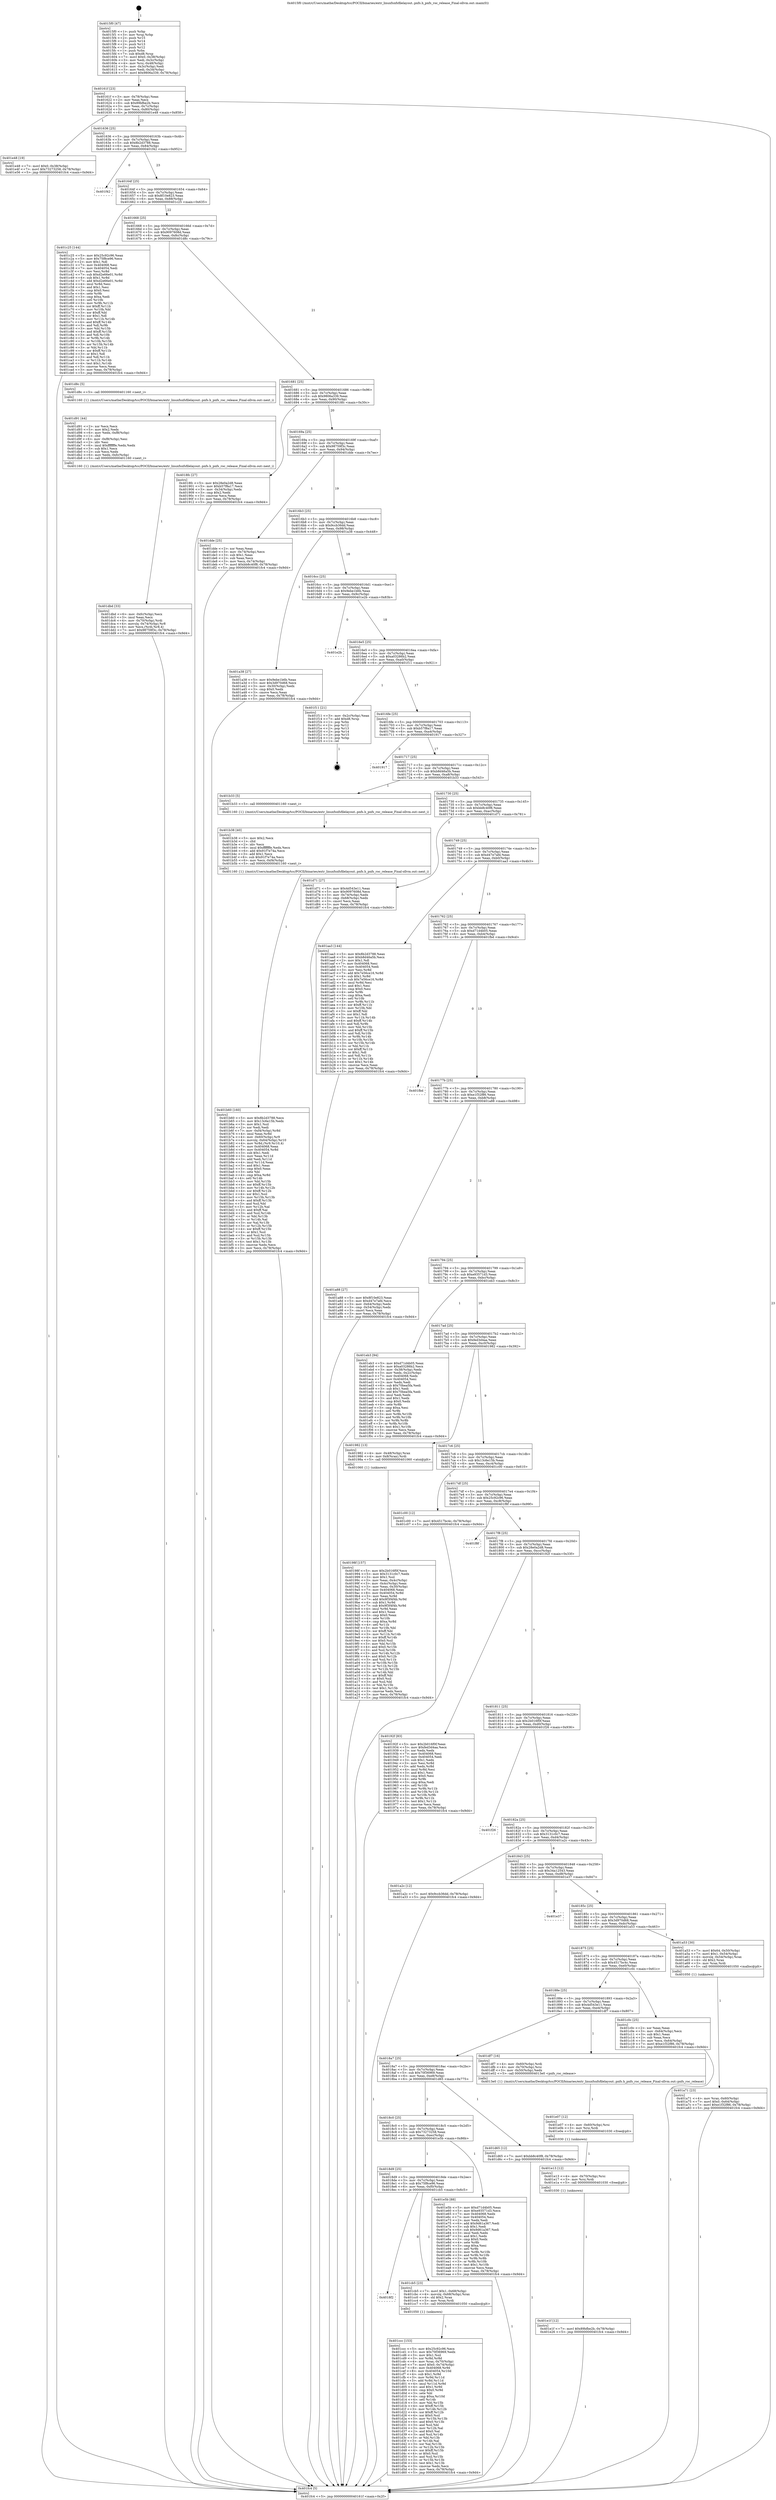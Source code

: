 digraph "0x4015f0" {
  label = "0x4015f0 (/mnt/c/Users/mathe/Desktop/tcc/POCII/binaries/extr_linuxfsnfsfilelayout..pnfs.h_pnfs_roc_release_Final-ollvm.out::main(0))"
  labelloc = "t"
  node[shape=record]

  Entry [label="",width=0.3,height=0.3,shape=circle,fillcolor=black,style=filled]
  "0x40161f" [label="{
     0x40161f [23]\l
     | [instrs]\l
     &nbsp;&nbsp;0x40161f \<+3\>: mov -0x78(%rbp),%eax\l
     &nbsp;&nbsp;0x401622 \<+2\>: mov %eax,%ecx\l
     &nbsp;&nbsp;0x401624 \<+6\>: sub $0x89bfbe2b,%ecx\l
     &nbsp;&nbsp;0x40162a \<+3\>: mov %eax,-0x7c(%rbp)\l
     &nbsp;&nbsp;0x40162d \<+3\>: mov %ecx,-0x80(%rbp)\l
     &nbsp;&nbsp;0x401630 \<+6\>: je 0000000000401e48 \<main+0x858\>\l
  }"]
  "0x401e48" [label="{
     0x401e48 [19]\l
     | [instrs]\l
     &nbsp;&nbsp;0x401e48 \<+7\>: movl $0x0,-0x38(%rbp)\l
     &nbsp;&nbsp;0x401e4f \<+7\>: movl $0x73273258,-0x78(%rbp)\l
     &nbsp;&nbsp;0x401e56 \<+5\>: jmp 0000000000401fc4 \<main+0x9d4\>\l
  }"]
  "0x401636" [label="{
     0x401636 [25]\l
     | [instrs]\l
     &nbsp;&nbsp;0x401636 \<+5\>: jmp 000000000040163b \<main+0x4b\>\l
     &nbsp;&nbsp;0x40163b \<+3\>: mov -0x7c(%rbp),%eax\l
     &nbsp;&nbsp;0x40163e \<+5\>: sub $0x8b2d3788,%eax\l
     &nbsp;&nbsp;0x401643 \<+6\>: mov %eax,-0x84(%rbp)\l
     &nbsp;&nbsp;0x401649 \<+6\>: je 0000000000401f42 \<main+0x952\>\l
  }"]
  Exit [label="",width=0.3,height=0.3,shape=circle,fillcolor=black,style=filled,peripheries=2]
  "0x401f42" [label="{
     0x401f42\l
  }", style=dashed]
  "0x40164f" [label="{
     0x40164f [25]\l
     | [instrs]\l
     &nbsp;&nbsp;0x40164f \<+5\>: jmp 0000000000401654 \<main+0x64\>\l
     &nbsp;&nbsp;0x401654 \<+3\>: mov -0x7c(%rbp),%eax\l
     &nbsp;&nbsp;0x401657 \<+5\>: sub $0x8f10e823,%eax\l
     &nbsp;&nbsp;0x40165c \<+6\>: mov %eax,-0x88(%rbp)\l
     &nbsp;&nbsp;0x401662 \<+6\>: je 0000000000401c25 \<main+0x635\>\l
  }"]
  "0x401e1f" [label="{
     0x401e1f [12]\l
     | [instrs]\l
     &nbsp;&nbsp;0x401e1f \<+7\>: movl $0x89bfbe2b,-0x78(%rbp)\l
     &nbsp;&nbsp;0x401e26 \<+5\>: jmp 0000000000401fc4 \<main+0x9d4\>\l
  }"]
  "0x401c25" [label="{
     0x401c25 [144]\l
     | [instrs]\l
     &nbsp;&nbsp;0x401c25 \<+5\>: mov $0x25c92c96,%eax\l
     &nbsp;&nbsp;0x401c2a \<+5\>: mov $0x75f8ce96,%ecx\l
     &nbsp;&nbsp;0x401c2f \<+2\>: mov $0x1,%dl\l
     &nbsp;&nbsp;0x401c31 \<+7\>: mov 0x404068,%esi\l
     &nbsp;&nbsp;0x401c38 \<+7\>: mov 0x404054,%edi\l
     &nbsp;&nbsp;0x401c3f \<+3\>: mov %esi,%r8d\l
     &nbsp;&nbsp;0x401c42 \<+7\>: sub $0xd2e66e01,%r8d\l
     &nbsp;&nbsp;0x401c49 \<+4\>: sub $0x1,%r8d\l
     &nbsp;&nbsp;0x401c4d \<+7\>: add $0xd2e66e01,%r8d\l
     &nbsp;&nbsp;0x401c54 \<+4\>: imul %r8d,%esi\l
     &nbsp;&nbsp;0x401c58 \<+3\>: and $0x1,%esi\l
     &nbsp;&nbsp;0x401c5b \<+3\>: cmp $0x0,%esi\l
     &nbsp;&nbsp;0x401c5e \<+4\>: sete %r9b\l
     &nbsp;&nbsp;0x401c62 \<+3\>: cmp $0xa,%edi\l
     &nbsp;&nbsp;0x401c65 \<+4\>: setl %r10b\l
     &nbsp;&nbsp;0x401c69 \<+3\>: mov %r9b,%r11b\l
     &nbsp;&nbsp;0x401c6c \<+4\>: xor $0xff,%r11b\l
     &nbsp;&nbsp;0x401c70 \<+3\>: mov %r10b,%bl\l
     &nbsp;&nbsp;0x401c73 \<+3\>: xor $0xff,%bl\l
     &nbsp;&nbsp;0x401c76 \<+3\>: xor $0x1,%dl\l
     &nbsp;&nbsp;0x401c79 \<+3\>: mov %r11b,%r14b\l
     &nbsp;&nbsp;0x401c7c \<+4\>: and $0xff,%r14b\l
     &nbsp;&nbsp;0x401c80 \<+3\>: and %dl,%r9b\l
     &nbsp;&nbsp;0x401c83 \<+3\>: mov %bl,%r15b\l
     &nbsp;&nbsp;0x401c86 \<+4\>: and $0xff,%r15b\l
     &nbsp;&nbsp;0x401c8a \<+3\>: and %dl,%r10b\l
     &nbsp;&nbsp;0x401c8d \<+3\>: or %r9b,%r14b\l
     &nbsp;&nbsp;0x401c90 \<+3\>: or %r10b,%r15b\l
     &nbsp;&nbsp;0x401c93 \<+3\>: xor %r15b,%r14b\l
     &nbsp;&nbsp;0x401c96 \<+3\>: or %bl,%r11b\l
     &nbsp;&nbsp;0x401c99 \<+4\>: xor $0xff,%r11b\l
     &nbsp;&nbsp;0x401c9d \<+3\>: or $0x1,%dl\l
     &nbsp;&nbsp;0x401ca0 \<+3\>: and %dl,%r11b\l
     &nbsp;&nbsp;0x401ca3 \<+3\>: or %r11b,%r14b\l
     &nbsp;&nbsp;0x401ca6 \<+4\>: test $0x1,%r14b\l
     &nbsp;&nbsp;0x401caa \<+3\>: cmovne %ecx,%eax\l
     &nbsp;&nbsp;0x401cad \<+3\>: mov %eax,-0x78(%rbp)\l
     &nbsp;&nbsp;0x401cb0 \<+5\>: jmp 0000000000401fc4 \<main+0x9d4\>\l
  }"]
  "0x401668" [label="{
     0x401668 [25]\l
     | [instrs]\l
     &nbsp;&nbsp;0x401668 \<+5\>: jmp 000000000040166d \<main+0x7d\>\l
     &nbsp;&nbsp;0x40166d \<+3\>: mov -0x7c(%rbp),%eax\l
     &nbsp;&nbsp;0x401670 \<+5\>: sub $0x9097608d,%eax\l
     &nbsp;&nbsp;0x401675 \<+6\>: mov %eax,-0x8c(%rbp)\l
     &nbsp;&nbsp;0x40167b \<+6\>: je 0000000000401d8c \<main+0x79c\>\l
  }"]
  "0x401e13" [label="{
     0x401e13 [12]\l
     | [instrs]\l
     &nbsp;&nbsp;0x401e13 \<+4\>: mov -0x70(%rbp),%rsi\l
     &nbsp;&nbsp;0x401e17 \<+3\>: mov %rsi,%rdi\l
     &nbsp;&nbsp;0x401e1a \<+5\>: call 0000000000401030 \<free@plt\>\l
     | [calls]\l
     &nbsp;&nbsp;0x401030 \{1\} (unknown)\l
  }"]
  "0x401d8c" [label="{
     0x401d8c [5]\l
     | [instrs]\l
     &nbsp;&nbsp;0x401d8c \<+5\>: call 0000000000401160 \<next_i\>\l
     | [calls]\l
     &nbsp;&nbsp;0x401160 \{1\} (/mnt/c/Users/mathe/Desktop/tcc/POCII/binaries/extr_linuxfsnfsfilelayout..pnfs.h_pnfs_roc_release_Final-ollvm.out::next_i)\l
  }"]
  "0x401681" [label="{
     0x401681 [25]\l
     | [instrs]\l
     &nbsp;&nbsp;0x401681 \<+5\>: jmp 0000000000401686 \<main+0x96\>\l
     &nbsp;&nbsp;0x401686 \<+3\>: mov -0x7c(%rbp),%eax\l
     &nbsp;&nbsp;0x401689 \<+5\>: sub $0x9806a339,%eax\l
     &nbsp;&nbsp;0x40168e \<+6\>: mov %eax,-0x90(%rbp)\l
     &nbsp;&nbsp;0x401694 \<+6\>: je 00000000004018fc \<main+0x30c\>\l
  }"]
  "0x401e07" [label="{
     0x401e07 [12]\l
     | [instrs]\l
     &nbsp;&nbsp;0x401e07 \<+4\>: mov -0x60(%rbp),%rsi\l
     &nbsp;&nbsp;0x401e0b \<+3\>: mov %rsi,%rdi\l
     &nbsp;&nbsp;0x401e0e \<+5\>: call 0000000000401030 \<free@plt\>\l
     | [calls]\l
     &nbsp;&nbsp;0x401030 \{1\} (unknown)\l
  }"]
  "0x4018fc" [label="{
     0x4018fc [27]\l
     | [instrs]\l
     &nbsp;&nbsp;0x4018fc \<+5\>: mov $0x28e0a2d8,%eax\l
     &nbsp;&nbsp;0x401901 \<+5\>: mov $0xb57f8a17,%ecx\l
     &nbsp;&nbsp;0x401906 \<+3\>: mov -0x34(%rbp),%edx\l
     &nbsp;&nbsp;0x401909 \<+3\>: cmp $0x2,%edx\l
     &nbsp;&nbsp;0x40190c \<+3\>: cmovne %ecx,%eax\l
     &nbsp;&nbsp;0x40190f \<+3\>: mov %eax,-0x78(%rbp)\l
     &nbsp;&nbsp;0x401912 \<+5\>: jmp 0000000000401fc4 \<main+0x9d4\>\l
  }"]
  "0x40169a" [label="{
     0x40169a [25]\l
     | [instrs]\l
     &nbsp;&nbsp;0x40169a \<+5\>: jmp 000000000040169f \<main+0xaf\>\l
     &nbsp;&nbsp;0x40169f \<+3\>: mov -0x7c(%rbp),%eax\l
     &nbsp;&nbsp;0x4016a2 \<+5\>: sub $0x98759f3c,%eax\l
     &nbsp;&nbsp;0x4016a7 \<+6\>: mov %eax,-0x94(%rbp)\l
     &nbsp;&nbsp;0x4016ad \<+6\>: je 0000000000401dde \<main+0x7ee\>\l
  }"]
  "0x401fc4" [label="{
     0x401fc4 [5]\l
     | [instrs]\l
     &nbsp;&nbsp;0x401fc4 \<+5\>: jmp 000000000040161f \<main+0x2f\>\l
  }"]
  "0x4015f0" [label="{
     0x4015f0 [47]\l
     | [instrs]\l
     &nbsp;&nbsp;0x4015f0 \<+1\>: push %rbp\l
     &nbsp;&nbsp;0x4015f1 \<+3\>: mov %rsp,%rbp\l
     &nbsp;&nbsp;0x4015f4 \<+2\>: push %r15\l
     &nbsp;&nbsp;0x4015f6 \<+2\>: push %r14\l
     &nbsp;&nbsp;0x4015f8 \<+2\>: push %r13\l
     &nbsp;&nbsp;0x4015fa \<+2\>: push %r12\l
     &nbsp;&nbsp;0x4015fc \<+1\>: push %rbx\l
     &nbsp;&nbsp;0x4015fd \<+7\>: sub $0xd8,%rsp\l
     &nbsp;&nbsp;0x401604 \<+7\>: movl $0x0,-0x38(%rbp)\l
     &nbsp;&nbsp;0x40160b \<+3\>: mov %edi,-0x3c(%rbp)\l
     &nbsp;&nbsp;0x40160e \<+4\>: mov %rsi,-0x48(%rbp)\l
     &nbsp;&nbsp;0x401612 \<+3\>: mov -0x3c(%rbp),%edi\l
     &nbsp;&nbsp;0x401615 \<+3\>: mov %edi,-0x34(%rbp)\l
     &nbsp;&nbsp;0x401618 \<+7\>: movl $0x9806a339,-0x78(%rbp)\l
  }"]
  "0x401dbd" [label="{
     0x401dbd [33]\l
     | [instrs]\l
     &nbsp;&nbsp;0x401dbd \<+6\>: mov -0xfc(%rbp),%ecx\l
     &nbsp;&nbsp;0x401dc3 \<+3\>: imul %eax,%ecx\l
     &nbsp;&nbsp;0x401dc6 \<+4\>: mov -0x70(%rbp),%rdi\l
     &nbsp;&nbsp;0x401dca \<+4\>: movslq -0x74(%rbp),%r8\l
     &nbsp;&nbsp;0x401dce \<+4\>: mov %ecx,(%rdi,%r8,4)\l
     &nbsp;&nbsp;0x401dd2 \<+7\>: movl $0x98759f3c,-0x78(%rbp)\l
     &nbsp;&nbsp;0x401dd9 \<+5\>: jmp 0000000000401fc4 \<main+0x9d4\>\l
  }"]
  "0x401dde" [label="{
     0x401dde [25]\l
     | [instrs]\l
     &nbsp;&nbsp;0x401dde \<+2\>: xor %eax,%eax\l
     &nbsp;&nbsp;0x401de0 \<+3\>: mov -0x74(%rbp),%ecx\l
     &nbsp;&nbsp;0x401de3 \<+3\>: sub $0x1,%eax\l
     &nbsp;&nbsp;0x401de6 \<+2\>: sub %eax,%ecx\l
     &nbsp;&nbsp;0x401de8 \<+3\>: mov %ecx,-0x74(%rbp)\l
     &nbsp;&nbsp;0x401deb \<+7\>: movl $0xbb8c40f8,-0x78(%rbp)\l
     &nbsp;&nbsp;0x401df2 \<+5\>: jmp 0000000000401fc4 \<main+0x9d4\>\l
  }"]
  "0x4016b3" [label="{
     0x4016b3 [25]\l
     | [instrs]\l
     &nbsp;&nbsp;0x4016b3 \<+5\>: jmp 00000000004016b8 \<main+0xc8\>\l
     &nbsp;&nbsp;0x4016b8 \<+3\>: mov -0x7c(%rbp),%eax\l
     &nbsp;&nbsp;0x4016bb \<+5\>: sub $0x9ccb36dd,%eax\l
     &nbsp;&nbsp;0x4016c0 \<+6\>: mov %eax,-0x98(%rbp)\l
     &nbsp;&nbsp;0x4016c6 \<+6\>: je 0000000000401a38 \<main+0x448\>\l
  }"]
  "0x401d91" [label="{
     0x401d91 [44]\l
     | [instrs]\l
     &nbsp;&nbsp;0x401d91 \<+2\>: xor %ecx,%ecx\l
     &nbsp;&nbsp;0x401d93 \<+5\>: mov $0x2,%edx\l
     &nbsp;&nbsp;0x401d98 \<+6\>: mov %edx,-0xf8(%rbp)\l
     &nbsp;&nbsp;0x401d9e \<+1\>: cltd\l
     &nbsp;&nbsp;0x401d9f \<+6\>: mov -0xf8(%rbp),%esi\l
     &nbsp;&nbsp;0x401da5 \<+2\>: idiv %esi\l
     &nbsp;&nbsp;0x401da7 \<+6\>: imul $0xfffffffe,%edx,%edx\l
     &nbsp;&nbsp;0x401dad \<+3\>: sub $0x1,%ecx\l
     &nbsp;&nbsp;0x401db0 \<+2\>: sub %ecx,%edx\l
     &nbsp;&nbsp;0x401db2 \<+6\>: mov %edx,-0xfc(%rbp)\l
     &nbsp;&nbsp;0x401db8 \<+5\>: call 0000000000401160 \<next_i\>\l
     | [calls]\l
     &nbsp;&nbsp;0x401160 \{1\} (/mnt/c/Users/mathe/Desktop/tcc/POCII/binaries/extr_linuxfsnfsfilelayout..pnfs.h_pnfs_roc_release_Final-ollvm.out::next_i)\l
  }"]
  "0x401a38" [label="{
     0x401a38 [27]\l
     | [instrs]\l
     &nbsp;&nbsp;0x401a38 \<+5\>: mov $0x9ebe1b6b,%eax\l
     &nbsp;&nbsp;0x401a3d \<+5\>: mov $0x3d970d68,%ecx\l
     &nbsp;&nbsp;0x401a42 \<+3\>: mov -0x30(%rbp),%edx\l
     &nbsp;&nbsp;0x401a45 \<+3\>: cmp $0x0,%edx\l
     &nbsp;&nbsp;0x401a48 \<+3\>: cmove %ecx,%eax\l
     &nbsp;&nbsp;0x401a4b \<+3\>: mov %eax,-0x78(%rbp)\l
     &nbsp;&nbsp;0x401a4e \<+5\>: jmp 0000000000401fc4 \<main+0x9d4\>\l
  }"]
  "0x4016cc" [label="{
     0x4016cc [25]\l
     | [instrs]\l
     &nbsp;&nbsp;0x4016cc \<+5\>: jmp 00000000004016d1 \<main+0xe1\>\l
     &nbsp;&nbsp;0x4016d1 \<+3\>: mov -0x7c(%rbp),%eax\l
     &nbsp;&nbsp;0x4016d4 \<+5\>: sub $0x9ebe1b6b,%eax\l
     &nbsp;&nbsp;0x4016d9 \<+6\>: mov %eax,-0x9c(%rbp)\l
     &nbsp;&nbsp;0x4016df \<+6\>: je 0000000000401e2b \<main+0x83b\>\l
  }"]
  "0x401ccc" [label="{
     0x401ccc [153]\l
     | [instrs]\l
     &nbsp;&nbsp;0x401ccc \<+5\>: mov $0x25c92c96,%ecx\l
     &nbsp;&nbsp;0x401cd1 \<+5\>: mov $0x70f36969,%edx\l
     &nbsp;&nbsp;0x401cd6 \<+3\>: mov $0x1,%sil\l
     &nbsp;&nbsp;0x401cd9 \<+3\>: xor %r8d,%r8d\l
     &nbsp;&nbsp;0x401cdc \<+4\>: mov %rax,-0x70(%rbp)\l
     &nbsp;&nbsp;0x401ce0 \<+7\>: movl $0x0,-0x74(%rbp)\l
     &nbsp;&nbsp;0x401ce7 \<+8\>: mov 0x404068,%r9d\l
     &nbsp;&nbsp;0x401cef \<+8\>: mov 0x404054,%r10d\l
     &nbsp;&nbsp;0x401cf7 \<+4\>: sub $0x1,%r8d\l
     &nbsp;&nbsp;0x401cfb \<+3\>: mov %r9d,%r11d\l
     &nbsp;&nbsp;0x401cfe \<+3\>: add %r8d,%r11d\l
     &nbsp;&nbsp;0x401d01 \<+4\>: imul %r11d,%r9d\l
     &nbsp;&nbsp;0x401d05 \<+4\>: and $0x1,%r9d\l
     &nbsp;&nbsp;0x401d09 \<+4\>: cmp $0x0,%r9d\l
     &nbsp;&nbsp;0x401d0d \<+3\>: sete %bl\l
     &nbsp;&nbsp;0x401d10 \<+4\>: cmp $0xa,%r10d\l
     &nbsp;&nbsp;0x401d14 \<+4\>: setl %r14b\l
     &nbsp;&nbsp;0x401d18 \<+3\>: mov %bl,%r15b\l
     &nbsp;&nbsp;0x401d1b \<+4\>: xor $0xff,%r15b\l
     &nbsp;&nbsp;0x401d1f \<+3\>: mov %r14b,%r12b\l
     &nbsp;&nbsp;0x401d22 \<+4\>: xor $0xff,%r12b\l
     &nbsp;&nbsp;0x401d26 \<+4\>: xor $0x0,%sil\l
     &nbsp;&nbsp;0x401d2a \<+3\>: mov %r15b,%r13b\l
     &nbsp;&nbsp;0x401d2d \<+4\>: and $0x0,%r13b\l
     &nbsp;&nbsp;0x401d31 \<+3\>: and %sil,%bl\l
     &nbsp;&nbsp;0x401d34 \<+3\>: mov %r12b,%al\l
     &nbsp;&nbsp;0x401d37 \<+2\>: and $0x0,%al\l
     &nbsp;&nbsp;0x401d39 \<+3\>: and %sil,%r14b\l
     &nbsp;&nbsp;0x401d3c \<+3\>: or %bl,%r13b\l
     &nbsp;&nbsp;0x401d3f \<+3\>: or %r14b,%al\l
     &nbsp;&nbsp;0x401d42 \<+3\>: xor %al,%r13b\l
     &nbsp;&nbsp;0x401d45 \<+3\>: or %r12b,%r15b\l
     &nbsp;&nbsp;0x401d48 \<+4\>: xor $0xff,%r15b\l
     &nbsp;&nbsp;0x401d4c \<+4\>: or $0x0,%sil\l
     &nbsp;&nbsp;0x401d50 \<+3\>: and %sil,%r15b\l
     &nbsp;&nbsp;0x401d53 \<+3\>: or %r15b,%r13b\l
     &nbsp;&nbsp;0x401d56 \<+4\>: test $0x1,%r13b\l
     &nbsp;&nbsp;0x401d5a \<+3\>: cmovne %edx,%ecx\l
     &nbsp;&nbsp;0x401d5d \<+3\>: mov %ecx,-0x78(%rbp)\l
     &nbsp;&nbsp;0x401d60 \<+5\>: jmp 0000000000401fc4 \<main+0x9d4\>\l
  }"]
  "0x401e2b" [label="{
     0x401e2b\l
  }", style=dashed]
  "0x4016e5" [label="{
     0x4016e5 [25]\l
     | [instrs]\l
     &nbsp;&nbsp;0x4016e5 \<+5\>: jmp 00000000004016ea \<main+0xfa\>\l
     &nbsp;&nbsp;0x4016ea \<+3\>: mov -0x7c(%rbp),%eax\l
     &nbsp;&nbsp;0x4016ed \<+5\>: sub $0xa03286b2,%eax\l
     &nbsp;&nbsp;0x4016f2 \<+6\>: mov %eax,-0xa0(%rbp)\l
     &nbsp;&nbsp;0x4016f8 \<+6\>: je 0000000000401f11 \<main+0x921\>\l
  }"]
  "0x4018f2" [label="{
     0x4018f2\l
  }", style=dashed]
  "0x401f11" [label="{
     0x401f11 [21]\l
     | [instrs]\l
     &nbsp;&nbsp;0x401f11 \<+3\>: mov -0x2c(%rbp),%eax\l
     &nbsp;&nbsp;0x401f14 \<+7\>: add $0xd8,%rsp\l
     &nbsp;&nbsp;0x401f1b \<+1\>: pop %rbx\l
     &nbsp;&nbsp;0x401f1c \<+2\>: pop %r12\l
     &nbsp;&nbsp;0x401f1e \<+2\>: pop %r13\l
     &nbsp;&nbsp;0x401f20 \<+2\>: pop %r14\l
     &nbsp;&nbsp;0x401f22 \<+2\>: pop %r15\l
     &nbsp;&nbsp;0x401f24 \<+1\>: pop %rbp\l
     &nbsp;&nbsp;0x401f25 \<+1\>: ret\l
  }"]
  "0x4016fe" [label="{
     0x4016fe [25]\l
     | [instrs]\l
     &nbsp;&nbsp;0x4016fe \<+5\>: jmp 0000000000401703 \<main+0x113\>\l
     &nbsp;&nbsp;0x401703 \<+3\>: mov -0x7c(%rbp),%eax\l
     &nbsp;&nbsp;0x401706 \<+5\>: sub $0xb57f8a17,%eax\l
     &nbsp;&nbsp;0x40170b \<+6\>: mov %eax,-0xa4(%rbp)\l
     &nbsp;&nbsp;0x401711 \<+6\>: je 0000000000401917 \<main+0x327\>\l
  }"]
  "0x401cb5" [label="{
     0x401cb5 [23]\l
     | [instrs]\l
     &nbsp;&nbsp;0x401cb5 \<+7\>: movl $0x1,-0x68(%rbp)\l
     &nbsp;&nbsp;0x401cbc \<+4\>: movslq -0x68(%rbp),%rax\l
     &nbsp;&nbsp;0x401cc0 \<+4\>: shl $0x2,%rax\l
     &nbsp;&nbsp;0x401cc4 \<+3\>: mov %rax,%rdi\l
     &nbsp;&nbsp;0x401cc7 \<+5\>: call 0000000000401050 \<malloc@plt\>\l
     | [calls]\l
     &nbsp;&nbsp;0x401050 \{1\} (unknown)\l
  }"]
  "0x401917" [label="{
     0x401917\l
  }", style=dashed]
  "0x401717" [label="{
     0x401717 [25]\l
     | [instrs]\l
     &nbsp;&nbsp;0x401717 \<+5\>: jmp 000000000040171c \<main+0x12c\>\l
     &nbsp;&nbsp;0x40171c \<+3\>: mov -0x7c(%rbp),%eax\l
     &nbsp;&nbsp;0x40171f \<+5\>: sub $0xb8d46a5b,%eax\l
     &nbsp;&nbsp;0x401724 \<+6\>: mov %eax,-0xa8(%rbp)\l
     &nbsp;&nbsp;0x40172a \<+6\>: je 0000000000401b33 \<main+0x543\>\l
  }"]
  "0x4018d9" [label="{
     0x4018d9 [25]\l
     | [instrs]\l
     &nbsp;&nbsp;0x4018d9 \<+5\>: jmp 00000000004018de \<main+0x2ee\>\l
     &nbsp;&nbsp;0x4018de \<+3\>: mov -0x7c(%rbp),%eax\l
     &nbsp;&nbsp;0x4018e1 \<+5\>: sub $0x75f8ce96,%eax\l
     &nbsp;&nbsp;0x4018e6 \<+6\>: mov %eax,-0xf0(%rbp)\l
     &nbsp;&nbsp;0x4018ec \<+6\>: je 0000000000401cb5 \<main+0x6c5\>\l
  }"]
  "0x401b33" [label="{
     0x401b33 [5]\l
     | [instrs]\l
     &nbsp;&nbsp;0x401b33 \<+5\>: call 0000000000401160 \<next_i\>\l
     | [calls]\l
     &nbsp;&nbsp;0x401160 \{1\} (/mnt/c/Users/mathe/Desktop/tcc/POCII/binaries/extr_linuxfsnfsfilelayout..pnfs.h_pnfs_roc_release_Final-ollvm.out::next_i)\l
  }"]
  "0x401730" [label="{
     0x401730 [25]\l
     | [instrs]\l
     &nbsp;&nbsp;0x401730 \<+5\>: jmp 0000000000401735 \<main+0x145\>\l
     &nbsp;&nbsp;0x401735 \<+3\>: mov -0x7c(%rbp),%eax\l
     &nbsp;&nbsp;0x401738 \<+5\>: sub $0xbb8c40f8,%eax\l
     &nbsp;&nbsp;0x40173d \<+6\>: mov %eax,-0xac(%rbp)\l
     &nbsp;&nbsp;0x401743 \<+6\>: je 0000000000401d71 \<main+0x781\>\l
  }"]
  "0x401e5b" [label="{
     0x401e5b [88]\l
     | [instrs]\l
     &nbsp;&nbsp;0x401e5b \<+5\>: mov $0xd71d4b05,%eax\l
     &nbsp;&nbsp;0x401e60 \<+5\>: mov $0xe93571d3,%ecx\l
     &nbsp;&nbsp;0x401e65 \<+7\>: mov 0x404068,%edx\l
     &nbsp;&nbsp;0x401e6c \<+7\>: mov 0x404054,%esi\l
     &nbsp;&nbsp;0x401e73 \<+2\>: mov %edx,%edi\l
     &nbsp;&nbsp;0x401e75 \<+6\>: add $0x9d61a367,%edi\l
     &nbsp;&nbsp;0x401e7b \<+3\>: sub $0x1,%edi\l
     &nbsp;&nbsp;0x401e7e \<+6\>: sub $0x9d61a367,%edi\l
     &nbsp;&nbsp;0x401e84 \<+3\>: imul %edi,%edx\l
     &nbsp;&nbsp;0x401e87 \<+3\>: and $0x1,%edx\l
     &nbsp;&nbsp;0x401e8a \<+3\>: cmp $0x0,%edx\l
     &nbsp;&nbsp;0x401e8d \<+4\>: sete %r8b\l
     &nbsp;&nbsp;0x401e91 \<+3\>: cmp $0xa,%esi\l
     &nbsp;&nbsp;0x401e94 \<+4\>: setl %r9b\l
     &nbsp;&nbsp;0x401e98 \<+3\>: mov %r8b,%r10b\l
     &nbsp;&nbsp;0x401e9b \<+3\>: and %r9b,%r10b\l
     &nbsp;&nbsp;0x401e9e \<+3\>: xor %r9b,%r8b\l
     &nbsp;&nbsp;0x401ea1 \<+3\>: or %r8b,%r10b\l
     &nbsp;&nbsp;0x401ea4 \<+4\>: test $0x1,%r10b\l
     &nbsp;&nbsp;0x401ea8 \<+3\>: cmovne %ecx,%eax\l
     &nbsp;&nbsp;0x401eab \<+3\>: mov %eax,-0x78(%rbp)\l
     &nbsp;&nbsp;0x401eae \<+5\>: jmp 0000000000401fc4 \<main+0x9d4\>\l
  }"]
  "0x401d71" [label="{
     0x401d71 [27]\l
     | [instrs]\l
     &nbsp;&nbsp;0x401d71 \<+5\>: mov $0x4d543e11,%eax\l
     &nbsp;&nbsp;0x401d76 \<+5\>: mov $0x9097608d,%ecx\l
     &nbsp;&nbsp;0x401d7b \<+3\>: mov -0x74(%rbp),%edx\l
     &nbsp;&nbsp;0x401d7e \<+3\>: cmp -0x68(%rbp),%edx\l
     &nbsp;&nbsp;0x401d81 \<+3\>: cmovl %ecx,%eax\l
     &nbsp;&nbsp;0x401d84 \<+3\>: mov %eax,-0x78(%rbp)\l
     &nbsp;&nbsp;0x401d87 \<+5\>: jmp 0000000000401fc4 \<main+0x9d4\>\l
  }"]
  "0x401749" [label="{
     0x401749 [25]\l
     | [instrs]\l
     &nbsp;&nbsp;0x401749 \<+5\>: jmp 000000000040174e \<main+0x15e\>\l
     &nbsp;&nbsp;0x40174e \<+3\>: mov -0x7c(%rbp),%eax\l
     &nbsp;&nbsp;0x401751 \<+5\>: sub $0xd47e7afd,%eax\l
     &nbsp;&nbsp;0x401756 \<+6\>: mov %eax,-0xb0(%rbp)\l
     &nbsp;&nbsp;0x40175c \<+6\>: je 0000000000401aa3 \<main+0x4b3\>\l
  }"]
  "0x4018c0" [label="{
     0x4018c0 [25]\l
     | [instrs]\l
     &nbsp;&nbsp;0x4018c0 \<+5\>: jmp 00000000004018c5 \<main+0x2d5\>\l
     &nbsp;&nbsp;0x4018c5 \<+3\>: mov -0x7c(%rbp),%eax\l
     &nbsp;&nbsp;0x4018c8 \<+5\>: sub $0x73273258,%eax\l
     &nbsp;&nbsp;0x4018cd \<+6\>: mov %eax,-0xec(%rbp)\l
     &nbsp;&nbsp;0x4018d3 \<+6\>: je 0000000000401e5b \<main+0x86b\>\l
  }"]
  "0x401aa3" [label="{
     0x401aa3 [144]\l
     | [instrs]\l
     &nbsp;&nbsp;0x401aa3 \<+5\>: mov $0x8b2d3788,%eax\l
     &nbsp;&nbsp;0x401aa8 \<+5\>: mov $0xb8d46a5b,%ecx\l
     &nbsp;&nbsp;0x401aad \<+2\>: mov $0x1,%dl\l
     &nbsp;&nbsp;0x401aaf \<+7\>: mov 0x404068,%esi\l
     &nbsp;&nbsp;0x401ab6 \<+7\>: mov 0x404054,%edi\l
     &nbsp;&nbsp;0x401abd \<+3\>: mov %esi,%r8d\l
     &nbsp;&nbsp;0x401ac0 \<+7\>: add $0x7e56ce16,%r8d\l
     &nbsp;&nbsp;0x401ac7 \<+4\>: sub $0x1,%r8d\l
     &nbsp;&nbsp;0x401acb \<+7\>: sub $0x7e56ce16,%r8d\l
     &nbsp;&nbsp;0x401ad2 \<+4\>: imul %r8d,%esi\l
     &nbsp;&nbsp;0x401ad6 \<+3\>: and $0x1,%esi\l
     &nbsp;&nbsp;0x401ad9 \<+3\>: cmp $0x0,%esi\l
     &nbsp;&nbsp;0x401adc \<+4\>: sete %r9b\l
     &nbsp;&nbsp;0x401ae0 \<+3\>: cmp $0xa,%edi\l
     &nbsp;&nbsp;0x401ae3 \<+4\>: setl %r10b\l
     &nbsp;&nbsp;0x401ae7 \<+3\>: mov %r9b,%r11b\l
     &nbsp;&nbsp;0x401aea \<+4\>: xor $0xff,%r11b\l
     &nbsp;&nbsp;0x401aee \<+3\>: mov %r10b,%bl\l
     &nbsp;&nbsp;0x401af1 \<+3\>: xor $0xff,%bl\l
     &nbsp;&nbsp;0x401af4 \<+3\>: xor $0x1,%dl\l
     &nbsp;&nbsp;0x401af7 \<+3\>: mov %r11b,%r14b\l
     &nbsp;&nbsp;0x401afa \<+4\>: and $0xff,%r14b\l
     &nbsp;&nbsp;0x401afe \<+3\>: and %dl,%r9b\l
     &nbsp;&nbsp;0x401b01 \<+3\>: mov %bl,%r15b\l
     &nbsp;&nbsp;0x401b04 \<+4\>: and $0xff,%r15b\l
     &nbsp;&nbsp;0x401b08 \<+3\>: and %dl,%r10b\l
     &nbsp;&nbsp;0x401b0b \<+3\>: or %r9b,%r14b\l
     &nbsp;&nbsp;0x401b0e \<+3\>: or %r10b,%r15b\l
     &nbsp;&nbsp;0x401b11 \<+3\>: xor %r15b,%r14b\l
     &nbsp;&nbsp;0x401b14 \<+3\>: or %bl,%r11b\l
     &nbsp;&nbsp;0x401b17 \<+4\>: xor $0xff,%r11b\l
     &nbsp;&nbsp;0x401b1b \<+3\>: or $0x1,%dl\l
     &nbsp;&nbsp;0x401b1e \<+3\>: and %dl,%r11b\l
     &nbsp;&nbsp;0x401b21 \<+3\>: or %r11b,%r14b\l
     &nbsp;&nbsp;0x401b24 \<+4\>: test $0x1,%r14b\l
     &nbsp;&nbsp;0x401b28 \<+3\>: cmovne %ecx,%eax\l
     &nbsp;&nbsp;0x401b2b \<+3\>: mov %eax,-0x78(%rbp)\l
     &nbsp;&nbsp;0x401b2e \<+5\>: jmp 0000000000401fc4 \<main+0x9d4\>\l
  }"]
  "0x401762" [label="{
     0x401762 [25]\l
     | [instrs]\l
     &nbsp;&nbsp;0x401762 \<+5\>: jmp 0000000000401767 \<main+0x177\>\l
     &nbsp;&nbsp;0x401767 \<+3\>: mov -0x7c(%rbp),%eax\l
     &nbsp;&nbsp;0x40176a \<+5\>: sub $0xd71d4b05,%eax\l
     &nbsp;&nbsp;0x40176f \<+6\>: mov %eax,-0xb4(%rbp)\l
     &nbsp;&nbsp;0x401775 \<+6\>: je 0000000000401fbd \<main+0x9cd\>\l
  }"]
  "0x401d65" [label="{
     0x401d65 [12]\l
     | [instrs]\l
     &nbsp;&nbsp;0x401d65 \<+7\>: movl $0xbb8c40f8,-0x78(%rbp)\l
     &nbsp;&nbsp;0x401d6c \<+5\>: jmp 0000000000401fc4 \<main+0x9d4\>\l
  }"]
  "0x401fbd" [label="{
     0x401fbd\l
  }", style=dashed]
  "0x40177b" [label="{
     0x40177b [25]\l
     | [instrs]\l
     &nbsp;&nbsp;0x40177b \<+5\>: jmp 0000000000401780 \<main+0x190\>\l
     &nbsp;&nbsp;0x401780 \<+3\>: mov -0x7c(%rbp),%eax\l
     &nbsp;&nbsp;0x401783 \<+5\>: sub $0xe1f32f86,%eax\l
     &nbsp;&nbsp;0x401788 \<+6\>: mov %eax,-0xb8(%rbp)\l
     &nbsp;&nbsp;0x40178e \<+6\>: je 0000000000401a88 \<main+0x498\>\l
  }"]
  "0x4018a7" [label="{
     0x4018a7 [25]\l
     | [instrs]\l
     &nbsp;&nbsp;0x4018a7 \<+5\>: jmp 00000000004018ac \<main+0x2bc\>\l
     &nbsp;&nbsp;0x4018ac \<+3\>: mov -0x7c(%rbp),%eax\l
     &nbsp;&nbsp;0x4018af \<+5\>: sub $0x70f36969,%eax\l
     &nbsp;&nbsp;0x4018b4 \<+6\>: mov %eax,-0xe8(%rbp)\l
     &nbsp;&nbsp;0x4018ba \<+6\>: je 0000000000401d65 \<main+0x775\>\l
  }"]
  "0x401a88" [label="{
     0x401a88 [27]\l
     | [instrs]\l
     &nbsp;&nbsp;0x401a88 \<+5\>: mov $0x8f10e823,%eax\l
     &nbsp;&nbsp;0x401a8d \<+5\>: mov $0xd47e7afd,%ecx\l
     &nbsp;&nbsp;0x401a92 \<+3\>: mov -0x64(%rbp),%edx\l
     &nbsp;&nbsp;0x401a95 \<+3\>: cmp -0x54(%rbp),%edx\l
     &nbsp;&nbsp;0x401a98 \<+3\>: cmovl %ecx,%eax\l
     &nbsp;&nbsp;0x401a9b \<+3\>: mov %eax,-0x78(%rbp)\l
     &nbsp;&nbsp;0x401a9e \<+5\>: jmp 0000000000401fc4 \<main+0x9d4\>\l
  }"]
  "0x401794" [label="{
     0x401794 [25]\l
     | [instrs]\l
     &nbsp;&nbsp;0x401794 \<+5\>: jmp 0000000000401799 \<main+0x1a9\>\l
     &nbsp;&nbsp;0x401799 \<+3\>: mov -0x7c(%rbp),%eax\l
     &nbsp;&nbsp;0x40179c \<+5\>: sub $0xe93571d3,%eax\l
     &nbsp;&nbsp;0x4017a1 \<+6\>: mov %eax,-0xbc(%rbp)\l
     &nbsp;&nbsp;0x4017a7 \<+6\>: je 0000000000401eb3 \<main+0x8c3\>\l
  }"]
  "0x401df7" [label="{
     0x401df7 [16]\l
     | [instrs]\l
     &nbsp;&nbsp;0x401df7 \<+4\>: mov -0x60(%rbp),%rdi\l
     &nbsp;&nbsp;0x401dfb \<+4\>: mov -0x70(%rbp),%rsi\l
     &nbsp;&nbsp;0x401dff \<+3\>: mov -0x50(%rbp),%edx\l
     &nbsp;&nbsp;0x401e02 \<+5\>: call 00000000004013e0 \<pnfs_roc_release\>\l
     | [calls]\l
     &nbsp;&nbsp;0x4013e0 \{1\} (/mnt/c/Users/mathe/Desktop/tcc/POCII/binaries/extr_linuxfsnfsfilelayout..pnfs.h_pnfs_roc_release_Final-ollvm.out::pnfs_roc_release)\l
  }"]
  "0x401eb3" [label="{
     0x401eb3 [94]\l
     | [instrs]\l
     &nbsp;&nbsp;0x401eb3 \<+5\>: mov $0xd71d4b05,%eax\l
     &nbsp;&nbsp;0x401eb8 \<+5\>: mov $0xa03286b2,%ecx\l
     &nbsp;&nbsp;0x401ebd \<+3\>: mov -0x38(%rbp),%edx\l
     &nbsp;&nbsp;0x401ec0 \<+3\>: mov %edx,-0x2c(%rbp)\l
     &nbsp;&nbsp;0x401ec3 \<+7\>: mov 0x404068,%edx\l
     &nbsp;&nbsp;0x401eca \<+7\>: mov 0x404054,%esi\l
     &nbsp;&nbsp;0x401ed1 \<+2\>: mov %edx,%edi\l
     &nbsp;&nbsp;0x401ed3 \<+6\>: sub $0x70bea5fa,%edi\l
     &nbsp;&nbsp;0x401ed9 \<+3\>: sub $0x1,%edi\l
     &nbsp;&nbsp;0x401edc \<+6\>: add $0x70bea5fa,%edi\l
     &nbsp;&nbsp;0x401ee2 \<+3\>: imul %edi,%edx\l
     &nbsp;&nbsp;0x401ee5 \<+3\>: and $0x1,%edx\l
     &nbsp;&nbsp;0x401ee8 \<+3\>: cmp $0x0,%edx\l
     &nbsp;&nbsp;0x401eeb \<+4\>: sete %r8b\l
     &nbsp;&nbsp;0x401eef \<+3\>: cmp $0xa,%esi\l
     &nbsp;&nbsp;0x401ef2 \<+4\>: setl %r9b\l
     &nbsp;&nbsp;0x401ef6 \<+3\>: mov %r8b,%r10b\l
     &nbsp;&nbsp;0x401ef9 \<+3\>: and %r9b,%r10b\l
     &nbsp;&nbsp;0x401efc \<+3\>: xor %r9b,%r8b\l
     &nbsp;&nbsp;0x401eff \<+3\>: or %r8b,%r10b\l
     &nbsp;&nbsp;0x401f02 \<+4\>: test $0x1,%r10b\l
     &nbsp;&nbsp;0x401f06 \<+3\>: cmovne %ecx,%eax\l
     &nbsp;&nbsp;0x401f09 \<+3\>: mov %eax,-0x78(%rbp)\l
     &nbsp;&nbsp;0x401f0c \<+5\>: jmp 0000000000401fc4 \<main+0x9d4\>\l
  }"]
  "0x4017ad" [label="{
     0x4017ad [25]\l
     | [instrs]\l
     &nbsp;&nbsp;0x4017ad \<+5\>: jmp 00000000004017b2 \<main+0x1c2\>\l
     &nbsp;&nbsp;0x4017b2 \<+3\>: mov -0x7c(%rbp),%eax\l
     &nbsp;&nbsp;0x4017b5 \<+5\>: sub $0xfed3d4aa,%eax\l
     &nbsp;&nbsp;0x4017ba \<+6\>: mov %eax,-0xc0(%rbp)\l
     &nbsp;&nbsp;0x4017c0 \<+6\>: je 0000000000401982 \<main+0x392\>\l
  }"]
  "0x40188e" [label="{
     0x40188e [25]\l
     | [instrs]\l
     &nbsp;&nbsp;0x40188e \<+5\>: jmp 0000000000401893 \<main+0x2a3\>\l
     &nbsp;&nbsp;0x401893 \<+3\>: mov -0x7c(%rbp),%eax\l
     &nbsp;&nbsp;0x401896 \<+5\>: sub $0x4d543e11,%eax\l
     &nbsp;&nbsp;0x40189b \<+6\>: mov %eax,-0xe4(%rbp)\l
     &nbsp;&nbsp;0x4018a1 \<+6\>: je 0000000000401df7 \<main+0x807\>\l
  }"]
  "0x401982" [label="{
     0x401982 [13]\l
     | [instrs]\l
     &nbsp;&nbsp;0x401982 \<+4\>: mov -0x48(%rbp),%rax\l
     &nbsp;&nbsp;0x401986 \<+4\>: mov 0x8(%rax),%rdi\l
     &nbsp;&nbsp;0x40198a \<+5\>: call 0000000000401060 \<atoi@plt\>\l
     | [calls]\l
     &nbsp;&nbsp;0x401060 \{1\} (unknown)\l
  }"]
  "0x4017c6" [label="{
     0x4017c6 [25]\l
     | [instrs]\l
     &nbsp;&nbsp;0x4017c6 \<+5\>: jmp 00000000004017cb \<main+0x1db\>\l
     &nbsp;&nbsp;0x4017cb \<+3\>: mov -0x7c(%rbp),%eax\l
     &nbsp;&nbsp;0x4017ce \<+5\>: sub $0x13c6e15b,%eax\l
     &nbsp;&nbsp;0x4017d3 \<+6\>: mov %eax,-0xc4(%rbp)\l
     &nbsp;&nbsp;0x4017d9 \<+6\>: je 0000000000401c00 \<main+0x610\>\l
  }"]
  "0x401c0c" [label="{
     0x401c0c [25]\l
     | [instrs]\l
     &nbsp;&nbsp;0x401c0c \<+2\>: xor %eax,%eax\l
     &nbsp;&nbsp;0x401c0e \<+3\>: mov -0x64(%rbp),%ecx\l
     &nbsp;&nbsp;0x401c11 \<+3\>: sub $0x1,%eax\l
     &nbsp;&nbsp;0x401c14 \<+2\>: sub %eax,%ecx\l
     &nbsp;&nbsp;0x401c16 \<+3\>: mov %ecx,-0x64(%rbp)\l
     &nbsp;&nbsp;0x401c19 \<+7\>: movl $0xe1f32f86,-0x78(%rbp)\l
     &nbsp;&nbsp;0x401c20 \<+5\>: jmp 0000000000401fc4 \<main+0x9d4\>\l
  }"]
  "0x401c00" [label="{
     0x401c00 [12]\l
     | [instrs]\l
     &nbsp;&nbsp;0x401c00 \<+7\>: movl $0x4517bc4c,-0x78(%rbp)\l
     &nbsp;&nbsp;0x401c07 \<+5\>: jmp 0000000000401fc4 \<main+0x9d4\>\l
  }"]
  "0x4017df" [label="{
     0x4017df [25]\l
     | [instrs]\l
     &nbsp;&nbsp;0x4017df \<+5\>: jmp 00000000004017e4 \<main+0x1f4\>\l
     &nbsp;&nbsp;0x4017e4 \<+3\>: mov -0x7c(%rbp),%eax\l
     &nbsp;&nbsp;0x4017e7 \<+5\>: sub $0x25c92c96,%eax\l
     &nbsp;&nbsp;0x4017ec \<+6\>: mov %eax,-0xc8(%rbp)\l
     &nbsp;&nbsp;0x4017f2 \<+6\>: je 0000000000401f8f \<main+0x99f\>\l
  }"]
  "0x401b60" [label="{
     0x401b60 [160]\l
     | [instrs]\l
     &nbsp;&nbsp;0x401b60 \<+5\>: mov $0x8b2d3788,%ecx\l
     &nbsp;&nbsp;0x401b65 \<+5\>: mov $0x13c6e15b,%edx\l
     &nbsp;&nbsp;0x401b6a \<+3\>: mov $0x1,%sil\l
     &nbsp;&nbsp;0x401b6d \<+2\>: xor %edi,%edi\l
     &nbsp;&nbsp;0x401b6f \<+7\>: mov -0xf4(%rbp),%r8d\l
     &nbsp;&nbsp;0x401b76 \<+4\>: imul %eax,%r8d\l
     &nbsp;&nbsp;0x401b7a \<+4\>: mov -0x60(%rbp),%r9\l
     &nbsp;&nbsp;0x401b7e \<+4\>: movslq -0x64(%rbp),%r10\l
     &nbsp;&nbsp;0x401b82 \<+4\>: mov %r8d,(%r9,%r10,4)\l
     &nbsp;&nbsp;0x401b86 \<+7\>: mov 0x404068,%eax\l
     &nbsp;&nbsp;0x401b8d \<+8\>: mov 0x404054,%r8d\l
     &nbsp;&nbsp;0x401b95 \<+3\>: sub $0x1,%edi\l
     &nbsp;&nbsp;0x401b98 \<+3\>: mov %eax,%r11d\l
     &nbsp;&nbsp;0x401b9b \<+3\>: add %edi,%r11d\l
     &nbsp;&nbsp;0x401b9e \<+4\>: imul %r11d,%eax\l
     &nbsp;&nbsp;0x401ba2 \<+3\>: and $0x1,%eax\l
     &nbsp;&nbsp;0x401ba5 \<+3\>: cmp $0x0,%eax\l
     &nbsp;&nbsp;0x401ba8 \<+3\>: sete %bl\l
     &nbsp;&nbsp;0x401bab \<+4\>: cmp $0xa,%r8d\l
     &nbsp;&nbsp;0x401baf \<+4\>: setl %r14b\l
     &nbsp;&nbsp;0x401bb3 \<+3\>: mov %bl,%r15b\l
     &nbsp;&nbsp;0x401bb6 \<+4\>: xor $0xff,%r15b\l
     &nbsp;&nbsp;0x401bba \<+3\>: mov %r14b,%r12b\l
     &nbsp;&nbsp;0x401bbd \<+4\>: xor $0xff,%r12b\l
     &nbsp;&nbsp;0x401bc1 \<+4\>: xor $0x1,%sil\l
     &nbsp;&nbsp;0x401bc5 \<+3\>: mov %r15b,%r13b\l
     &nbsp;&nbsp;0x401bc8 \<+4\>: and $0xff,%r13b\l
     &nbsp;&nbsp;0x401bcc \<+3\>: and %sil,%bl\l
     &nbsp;&nbsp;0x401bcf \<+3\>: mov %r12b,%al\l
     &nbsp;&nbsp;0x401bd2 \<+2\>: and $0xff,%al\l
     &nbsp;&nbsp;0x401bd4 \<+3\>: and %sil,%r14b\l
     &nbsp;&nbsp;0x401bd7 \<+3\>: or %bl,%r13b\l
     &nbsp;&nbsp;0x401bda \<+3\>: or %r14b,%al\l
     &nbsp;&nbsp;0x401bdd \<+3\>: xor %al,%r13b\l
     &nbsp;&nbsp;0x401be0 \<+3\>: or %r12b,%r15b\l
     &nbsp;&nbsp;0x401be3 \<+4\>: xor $0xff,%r15b\l
     &nbsp;&nbsp;0x401be7 \<+4\>: or $0x1,%sil\l
     &nbsp;&nbsp;0x401beb \<+3\>: and %sil,%r15b\l
     &nbsp;&nbsp;0x401bee \<+3\>: or %r15b,%r13b\l
     &nbsp;&nbsp;0x401bf1 \<+4\>: test $0x1,%r13b\l
     &nbsp;&nbsp;0x401bf5 \<+3\>: cmovne %edx,%ecx\l
     &nbsp;&nbsp;0x401bf8 \<+3\>: mov %ecx,-0x78(%rbp)\l
     &nbsp;&nbsp;0x401bfb \<+5\>: jmp 0000000000401fc4 \<main+0x9d4\>\l
  }"]
  "0x401f8f" [label="{
     0x401f8f\l
  }", style=dashed]
  "0x4017f8" [label="{
     0x4017f8 [25]\l
     | [instrs]\l
     &nbsp;&nbsp;0x4017f8 \<+5\>: jmp 00000000004017fd \<main+0x20d\>\l
     &nbsp;&nbsp;0x4017fd \<+3\>: mov -0x7c(%rbp),%eax\l
     &nbsp;&nbsp;0x401800 \<+5\>: sub $0x28e0a2d8,%eax\l
     &nbsp;&nbsp;0x401805 \<+6\>: mov %eax,-0xcc(%rbp)\l
     &nbsp;&nbsp;0x40180b \<+6\>: je 000000000040192f \<main+0x33f\>\l
  }"]
  "0x401b38" [label="{
     0x401b38 [40]\l
     | [instrs]\l
     &nbsp;&nbsp;0x401b38 \<+5\>: mov $0x2,%ecx\l
     &nbsp;&nbsp;0x401b3d \<+1\>: cltd\l
     &nbsp;&nbsp;0x401b3e \<+2\>: idiv %ecx\l
     &nbsp;&nbsp;0x401b40 \<+6\>: imul $0xfffffffe,%edx,%ecx\l
     &nbsp;&nbsp;0x401b46 \<+6\>: add $0x91f7e74a,%ecx\l
     &nbsp;&nbsp;0x401b4c \<+3\>: add $0x1,%ecx\l
     &nbsp;&nbsp;0x401b4f \<+6\>: sub $0x91f7e74a,%ecx\l
     &nbsp;&nbsp;0x401b55 \<+6\>: mov %ecx,-0xf4(%rbp)\l
     &nbsp;&nbsp;0x401b5b \<+5\>: call 0000000000401160 \<next_i\>\l
     | [calls]\l
     &nbsp;&nbsp;0x401160 \{1\} (/mnt/c/Users/mathe/Desktop/tcc/POCII/binaries/extr_linuxfsnfsfilelayout..pnfs.h_pnfs_roc_release_Final-ollvm.out::next_i)\l
  }"]
  "0x40192f" [label="{
     0x40192f [83]\l
     | [instrs]\l
     &nbsp;&nbsp;0x40192f \<+5\>: mov $0x2b016f0f,%eax\l
     &nbsp;&nbsp;0x401934 \<+5\>: mov $0xfed3d4aa,%ecx\l
     &nbsp;&nbsp;0x401939 \<+2\>: xor %edx,%edx\l
     &nbsp;&nbsp;0x40193b \<+7\>: mov 0x404068,%esi\l
     &nbsp;&nbsp;0x401942 \<+7\>: mov 0x404054,%edi\l
     &nbsp;&nbsp;0x401949 \<+3\>: sub $0x1,%edx\l
     &nbsp;&nbsp;0x40194c \<+3\>: mov %esi,%r8d\l
     &nbsp;&nbsp;0x40194f \<+3\>: add %edx,%r8d\l
     &nbsp;&nbsp;0x401952 \<+4\>: imul %r8d,%esi\l
     &nbsp;&nbsp;0x401956 \<+3\>: and $0x1,%esi\l
     &nbsp;&nbsp;0x401959 \<+3\>: cmp $0x0,%esi\l
     &nbsp;&nbsp;0x40195c \<+4\>: sete %r9b\l
     &nbsp;&nbsp;0x401960 \<+3\>: cmp $0xa,%edi\l
     &nbsp;&nbsp;0x401963 \<+4\>: setl %r10b\l
     &nbsp;&nbsp;0x401967 \<+3\>: mov %r9b,%r11b\l
     &nbsp;&nbsp;0x40196a \<+3\>: and %r10b,%r11b\l
     &nbsp;&nbsp;0x40196d \<+3\>: xor %r10b,%r9b\l
     &nbsp;&nbsp;0x401970 \<+3\>: or %r9b,%r11b\l
     &nbsp;&nbsp;0x401973 \<+4\>: test $0x1,%r11b\l
     &nbsp;&nbsp;0x401977 \<+3\>: cmovne %ecx,%eax\l
     &nbsp;&nbsp;0x40197a \<+3\>: mov %eax,-0x78(%rbp)\l
     &nbsp;&nbsp;0x40197d \<+5\>: jmp 0000000000401fc4 \<main+0x9d4\>\l
  }"]
  "0x401811" [label="{
     0x401811 [25]\l
     | [instrs]\l
     &nbsp;&nbsp;0x401811 \<+5\>: jmp 0000000000401816 \<main+0x226\>\l
     &nbsp;&nbsp;0x401816 \<+3\>: mov -0x7c(%rbp),%eax\l
     &nbsp;&nbsp;0x401819 \<+5\>: sub $0x2b016f0f,%eax\l
     &nbsp;&nbsp;0x40181e \<+6\>: mov %eax,-0xd0(%rbp)\l
     &nbsp;&nbsp;0x401824 \<+6\>: je 0000000000401f26 \<main+0x936\>\l
  }"]
  "0x40198f" [label="{
     0x40198f [157]\l
     | [instrs]\l
     &nbsp;&nbsp;0x40198f \<+5\>: mov $0x2b016f0f,%ecx\l
     &nbsp;&nbsp;0x401994 \<+5\>: mov $0x3131c0c7,%edx\l
     &nbsp;&nbsp;0x401999 \<+3\>: mov $0x1,%sil\l
     &nbsp;&nbsp;0x40199c \<+3\>: mov %eax,-0x4c(%rbp)\l
     &nbsp;&nbsp;0x40199f \<+3\>: mov -0x4c(%rbp),%eax\l
     &nbsp;&nbsp;0x4019a2 \<+3\>: mov %eax,-0x30(%rbp)\l
     &nbsp;&nbsp;0x4019a5 \<+7\>: mov 0x404068,%eax\l
     &nbsp;&nbsp;0x4019ac \<+8\>: mov 0x404054,%r8d\l
     &nbsp;&nbsp;0x4019b4 \<+3\>: mov %eax,%r9d\l
     &nbsp;&nbsp;0x4019b7 \<+7\>: add $0x9f3f4f4b,%r9d\l
     &nbsp;&nbsp;0x4019be \<+4\>: sub $0x1,%r9d\l
     &nbsp;&nbsp;0x4019c2 \<+7\>: sub $0x9f3f4f4b,%r9d\l
     &nbsp;&nbsp;0x4019c9 \<+4\>: imul %r9d,%eax\l
     &nbsp;&nbsp;0x4019cd \<+3\>: and $0x1,%eax\l
     &nbsp;&nbsp;0x4019d0 \<+3\>: cmp $0x0,%eax\l
     &nbsp;&nbsp;0x4019d3 \<+4\>: sete %r10b\l
     &nbsp;&nbsp;0x4019d7 \<+4\>: cmp $0xa,%r8d\l
     &nbsp;&nbsp;0x4019db \<+4\>: setl %r11b\l
     &nbsp;&nbsp;0x4019df \<+3\>: mov %r10b,%bl\l
     &nbsp;&nbsp;0x4019e2 \<+3\>: xor $0xff,%bl\l
     &nbsp;&nbsp;0x4019e5 \<+3\>: mov %r11b,%r14b\l
     &nbsp;&nbsp;0x4019e8 \<+4\>: xor $0xff,%r14b\l
     &nbsp;&nbsp;0x4019ec \<+4\>: xor $0x0,%sil\l
     &nbsp;&nbsp;0x4019f0 \<+3\>: mov %bl,%r15b\l
     &nbsp;&nbsp;0x4019f3 \<+4\>: and $0x0,%r15b\l
     &nbsp;&nbsp;0x4019f7 \<+3\>: and %sil,%r10b\l
     &nbsp;&nbsp;0x4019fa \<+3\>: mov %r14b,%r12b\l
     &nbsp;&nbsp;0x4019fd \<+4\>: and $0x0,%r12b\l
     &nbsp;&nbsp;0x401a01 \<+3\>: and %sil,%r11b\l
     &nbsp;&nbsp;0x401a04 \<+3\>: or %r10b,%r15b\l
     &nbsp;&nbsp;0x401a07 \<+3\>: or %r11b,%r12b\l
     &nbsp;&nbsp;0x401a0a \<+3\>: xor %r12b,%r15b\l
     &nbsp;&nbsp;0x401a0d \<+3\>: or %r14b,%bl\l
     &nbsp;&nbsp;0x401a10 \<+3\>: xor $0xff,%bl\l
     &nbsp;&nbsp;0x401a13 \<+4\>: or $0x0,%sil\l
     &nbsp;&nbsp;0x401a17 \<+3\>: and %sil,%bl\l
     &nbsp;&nbsp;0x401a1a \<+3\>: or %bl,%r15b\l
     &nbsp;&nbsp;0x401a1d \<+4\>: test $0x1,%r15b\l
     &nbsp;&nbsp;0x401a21 \<+3\>: cmovne %edx,%ecx\l
     &nbsp;&nbsp;0x401a24 \<+3\>: mov %ecx,-0x78(%rbp)\l
     &nbsp;&nbsp;0x401a27 \<+5\>: jmp 0000000000401fc4 \<main+0x9d4\>\l
  }"]
  "0x401a71" [label="{
     0x401a71 [23]\l
     | [instrs]\l
     &nbsp;&nbsp;0x401a71 \<+4\>: mov %rax,-0x60(%rbp)\l
     &nbsp;&nbsp;0x401a75 \<+7\>: movl $0x0,-0x64(%rbp)\l
     &nbsp;&nbsp;0x401a7c \<+7\>: movl $0xe1f32f86,-0x78(%rbp)\l
     &nbsp;&nbsp;0x401a83 \<+5\>: jmp 0000000000401fc4 \<main+0x9d4\>\l
  }"]
  "0x401f26" [label="{
     0x401f26\l
  }", style=dashed]
  "0x40182a" [label="{
     0x40182a [25]\l
     | [instrs]\l
     &nbsp;&nbsp;0x40182a \<+5\>: jmp 000000000040182f \<main+0x23f\>\l
     &nbsp;&nbsp;0x40182f \<+3\>: mov -0x7c(%rbp),%eax\l
     &nbsp;&nbsp;0x401832 \<+5\>: sub $0x3131c0c7,%eax\l
     &nbsp;&nbsp;0x401837 \<+6\>: mov %eax,-0xd4(%rbp)\l
     &nbsp;&nbsp;0x40183d \<+6\>: je 0000000000401a2c \<main+0x43c\>\l
  }"]
  "0x401875" [label="{
     0x401875 [25]\l
     | [instrs]\l
     &nbsp;&nbsp;0x401875 \<+5\>: jmp 000000000040187a \<main+0x28a\>\l
     &nbsp;&nbsp;0x40187a \<+3\>: mov -0x7c(%rbp),%eax\l
     &nbsp;&nbsp;0x40187d \<+5\>: sub $0x4517bc4c,%eax\l
     &nbsp;&nbsp;0x401882 \<+6\>: mov %eax,-0xe0(%rbp)\l
     &nbsp;&nbsp;0x401888 \<+6\>: je 0000000000401c0c \<main+0x61c\>\l
  }"]
  "0x401a2c" [label="{
     0x401a2c [12]\l
     | [instrs]\l
     &nbsp;&nbsp;0x401a2c \<+7\>: movl $0x9ccb36dd,-0x78(%rbp)\l
     &nbsp;&nbsp;0x401a33 \<+5\>: jmp 0000000000401fc4 \<main+0x9d4\>\l
  }"]
  "0x401843" [label="{
     0x401843 [25]\l
     | [instrs]\l
     &nbsp;&nbsp;0x401843 \<+5\>: jmp 0000000000401848 \<main+0x258\>\l
     &nbsp;&nbsp;0x401848 \<+3\>: mov -0x7c(%rbp),%eax\l
     &nbsp;&nbsp;0x40184b \<+5\>: sub $0x34a12543,%eax\l
     &nbsp;&nbsp;0x401850 \<+6\>: mov %eax,-0xd8(%rbp)\l
     &nbsp;&nbsp;0x401856 \<+6\>: je 0000000000401e37 \<main+0x847\>\l
  }"]
  "0x401a53" [label="{
     0x401a53 [30]\l
     | [instrs]\l
     &nbsp;&nbsp;0x401a53 \<+7\>: movl $0x64,-0x50(%rbp)\l
     &nbsp;&nbsp;0x401a5a \<+7\>: movl $0x1,-0x54(%rbp)\l
     &nbsp;&nbsp;0x401a61 \<+4\>: movslq -0x54(%rbp),%rax\l
     &nbsp;&nbsp;0x401a65 \<+4\>: shl $0x2,%rax\l
     &nbsp;&nbsp;0x401a69 \<+3\>: mov %rax,%rdi\l
     &nbsp;&nbsp;0x401a6c \<+5\>: call 0000000000401050 \<malloc@plt\>\l
     | [calls]\l
     &nbsp;&nbsp;0x401050 \{1\} (unknown)\l
  }"]
  "0x401e37" [label="{
     0x401e37\l
  }", style=dashed]
  "0x40185c" [label="{
     0x40185c [25]\l
     | [instrs]\l
     &nbsp;&nbsp;0x40185c \<+5\>: jmp 0000000000401861 \<main+0x271\>\l
     &nbsp;&nbsp;0x401861 \<+3\>: mov -0x7c(%rbp),%eax\l
     &nbsp;&nbsp;0x401864 \<+5\>: sub $0x3d970d68,%eax\l
     &nbsp;&nbsp;0x401869 \<+6\>: mov %eax,-0xdc(%rbp)\l
     &nbsp;&nbsp;0x40186f \<+6\>: je 0000000000401a53 \<main+0x463\>\l
  }"]
  Entry -> "0x4015f0" [label=" 1"]
  "0x40161f" -> "0x401e48" [label=" 1"]
  "0x40161f" -> "0x401636" [label=" 23"]
  "0x401f11" -> Exit [label=" 1"]
  "0x401636" -> "0x401f42" [label=" 0"]
  "0x401636" -> "0x40164f" [label=" 23"]
  "0x401eb3" -> "0x401fc4" [label=" 1"]
  "0x40164f" -> "0x401c25" [label=" 1"]
  "0x40164f" -> "0x401668" [label=" 22"]
  "0x401e5b" -> "0x401fc4" [label=" 1"]
  "0x401668" -> "0x401d8c" [label=" 1"]
  "0x401668" -> "0x401681" [label=" 21"]
  "0x401e48" -> "0x401fc4" [label=" 1"]
  "0x401681" -> "0x4018fc" [label=" 1"]
  "0x401681" -> "0x40169a" [label=" 20"]
  "0x4018fc" -> "0x401fc4" [label=" 1"]
  "0x4015f0" -> "0x40161f" [label=" 1"]
  "0x401fc4" -> "0x40161f" [label=" 23"]
  "0x401e1f" -> "0x401fc4" [label=" 1"]
  "0x40169a" -> "0x401dde" [label=" 1"]
  "0x40169a" -> "0x4016b3" [label=" 19"]
  "0x401e13" -> "0x401e1f" [label=" 1"]
  "0x4016b3" -> "0x401a38" [label=" 1"]
  "0x4016b3" -> "0x4016cc" [label=" 18"]
  "0x401e07" -> "0x401e13" [label=" 1"]
  "0x4016cc" -> "0x401e2b" [label=" 0"]
  "0x4016cc" -> "0x4016e5" [label=" 18"]
  "0x401df7" -> "0x401e07" [label=" 1"]
  "0x4016e5" -> "0x401f11" [label=" 1"]
  "0x4016e5" -> "0x4016fe" [label=" 17"]
  "0x401dde" -> "0x401fc4" [label=" 1"]
  "0x4016fe" -> "0x401917" [label=" 0"]
  "0x4016fe" -> "0x401717" [label=" 17"]
  "0x401dbd" -> "0x401fc4" [label=" 1"]
  "0x401717" -> "0x401b33" [label=" 1"]
  "0x401717" -> "0x401730" [label=" 16"]
  "0x401d8c" -> "0x401d91" [label=" 1"]
  "0x401730" -> "0x401d71" [label=" 2"]
  "0x401730" -> "0x401749" [label=" 14"]
  "0x401d71" -> "0x401fc4" [label=" 2"]
  "0x401749" -> "0x401aa3" [label=" 1"]
  "0x401749" -> "0x401762" [label=" 13"]
  "0x401ccc" -> "0x401fc4" [label=" 1"]
  "0x401762" -> "0x401fbd" [label=" 0"]
  "0x401762" -> "0x40177b" [label=" 13"]
  "0x401cb5" -> "0x401ccc" [label=" 1"]
  "0x40177b" -> "0x401a88" [label=" 2"]
  "0x40177b" -> "0x401794" [label=" 11"]
  "0x4018d9" -> "0x401cb5" [label=" 1"]
  "0x401794" -> "0x401eb3" [label=" 1"]
  "0x401794" -> "0x4017ad" [label=" 10"]
  "0x401d91" -> "0x401dbd" [label=" 1"]
  "0x4017ad" -> "0x401982" [label=" 1"]
  "0x4017ad" -> "0x4017c6" [label=" 9"]
  "0x4018c0" -> "0x401e5b" [label=" 1"]
  "0x4017c6" -> "0x401c00" [label=" 1"]
  "0x4017c6" -> "0x4017df" [label=" 8"]
  "0x401d65" -> "0x401fc4" [label=" 1"]
  "0x4017df" -> "0x401f8f" [label=" 0"]
  "0x4017df" -> "0x4017f8" [label=" 8"]
  "0x4018a7" -> "0x401d65" [label=" 1"]
  "0x4017f8" -> "0x40192f" [label=" 1"]
  "0x4017f8" -> "0x401811" [label=" 7"]
  "0x40192f" -> "0x401fc4" [label=" 1"]
  "0x401982" -> "0x40198f" [label=" 1"]
  "0x40198f" -> "0x401fc4" [label=" 1"]
  "0x4018d9" -> "0x4018f2" [label=" 0"]
  "0x401811" -> "0x401f26" [label=" 0"]
  "0x401811" -> "0x40182a" [label=" 7"]
  "0x40188e" -> "0x4018a7" [label=" 3"]
  "0x40182a" -> "0x401a2c" [label=" 1"]
  "0x40182a" -> "0x401843" [label=" 6"]
  "0x401a2c" -> "0x401fc4" [label=" 1"]
  "0x401a38" -> "0x401fc4" [label=" 1"]
  "0x40188e" -> "0x401df7" [label=" 1"]
  "0x401843" -> "0x401e37" [label=" 0"]
  "0x401843" -> "0x40185c" [label=" 6"]
  "0x4018c0" -> "0x4018d9" [label=" 1"]
  "0x40185c" -> "0x401a53" [label=" 1"]
  "0x40185c" -> "0x401875" [label=" 5"]
  "0x401a53" -> "0x401a71" [label=" 1"]
  "0x401a71" -> "0x401fc4" [label=" 1"]
  "0x401a88" -> "0x401fc4" [label=" 2"]
  "0x401aa3" -> "0x401fc4" [label=" 1"]
  "0x401b33" -> "0x401b38" [label=" 1"]
  "0x401b38" -> "0x401b60" [label=" 1"]
  "0x401b60" -> "0x401fc4" [label=" 1"]
  "0x401c00" -> "0x401fc4" [label=" 1"]
  "0x4018a7" -> "0x4018c0" [label=" 2"]
  "0x401875" -> "0x401c0c" [label=" 1"]
  "0x401875" -> "0x40188e" [label=" 4"]
  "0x401c0c" -> "0x401fc4" [label=" 1"]
  "0x401c25" -> "0x401fc4" [label=" 1"]
}
